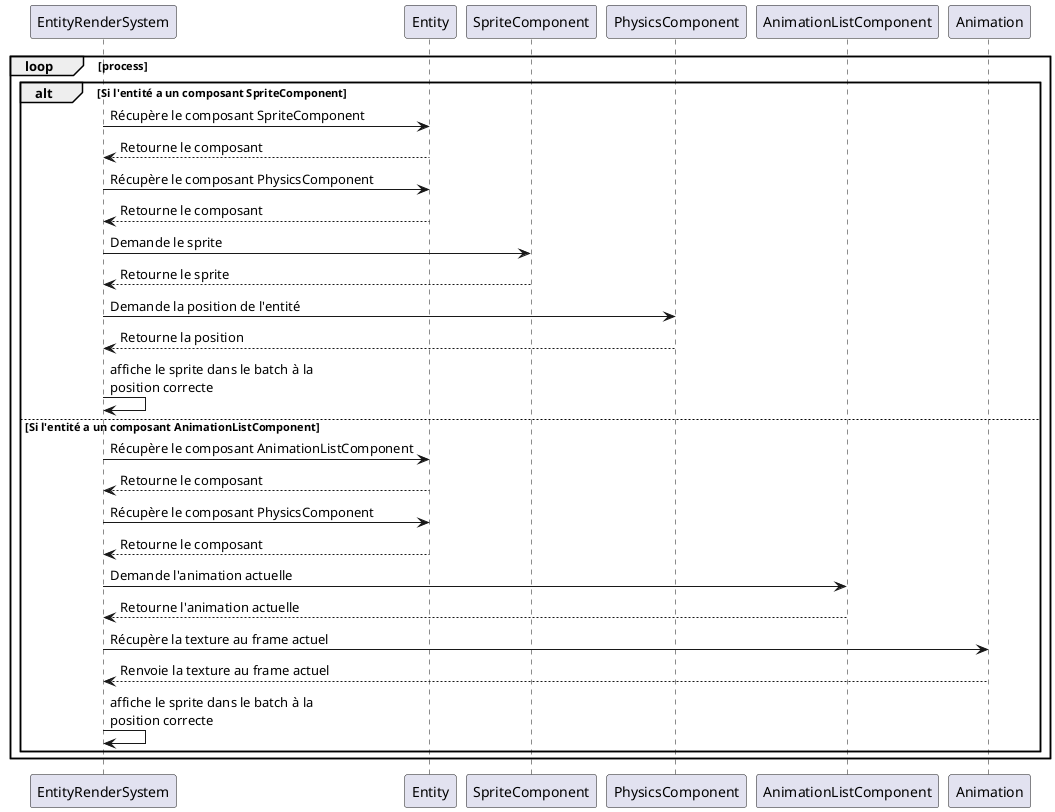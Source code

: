 @startuml
'https://plantuml.com/sequence-diagram


loop process
    alt Si l'entité a un composant SpriteComponent
        EntityRenderSystem -> Entity : Récupère le composant SpriteComponent
        EntityRenderSystem <-- Entity : Retourne le composant
        EntityRenderSystem -> Entity : Récupère le composant PhysicsComponent
        EntityRenderSystem <-- Entity : Retourne le composant

        EntityRenderSystem -> SpriteComponent : Demande le sprite
        EntityRenderSystem <-- SpriteComponent : Retourne le sprite

        EntityRenderSystem -> PhysicsComponent : Demande la position de l'entité
        EntityRenderSystem <-- PhysicsComponent : Retourne la position

        EntityRenderSystem -> EntityRenderSystem : affiche le sprite dans le batch à la \nposition correcte
    else Si l'entité a un composant AnimationListComponent
        EntityRenderSystem -> Entity : Récupère le composant AnimationListComponent
        EntityRenderSystem <-- Entity : Retourne le composant
        EntityRenderSystem -> Entity : Récupère le composant PhysicsComponent
        EntityRenderSystem <-- Entity : Retourne le composant

        EntityRenderSystem -> AnimationListComponent : Demande l'animation actuelle
        EntityRenderSystem <-- AnimationListComponent : Retourne l'animation actuelle
        EntityRenderSystem -> Animation : Récupère la texture au frame actuel
        EntityRenderSystem <-- Animation : Renvoie la texture au frame actuel

        EntityRenderSystem -> EntityRenderSystem : affiche le sprite dans le batch à la \nposition correcte
    end
end
@enduml
